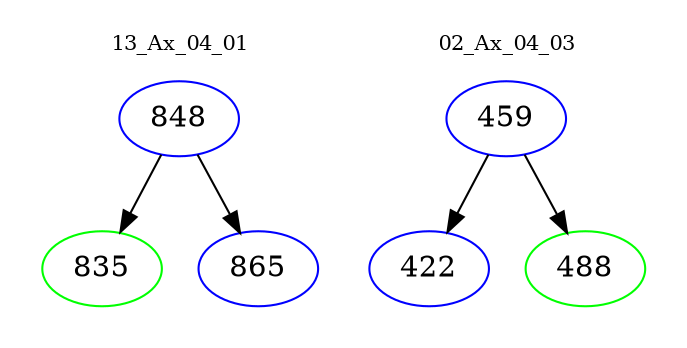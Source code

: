 digraph{
subgraph cluster_0 {
color = white
label = "13_Ax_04_01";
fontsize=10;
T0_848 [label="848", color="blue"]
T0_848 -> T0_835 [color="black"]
T0_835 [label="835", color="green"]
T0_848 -> T0_865 [color="black"]
T0_865 [label="865", color="blue"]
}
subgraph cluster_1 {
color = white
label = "02_Ax_04_03";
fontsize=10;
T1_459 [label="459", color="blue"]
T1_459 -> T1_422 [color="black"]
T1_422 [label="422", color="blue"]
T1_459 -> T1_488 [color="black"]
T1_488 [label="488", color="green"]
}
}
